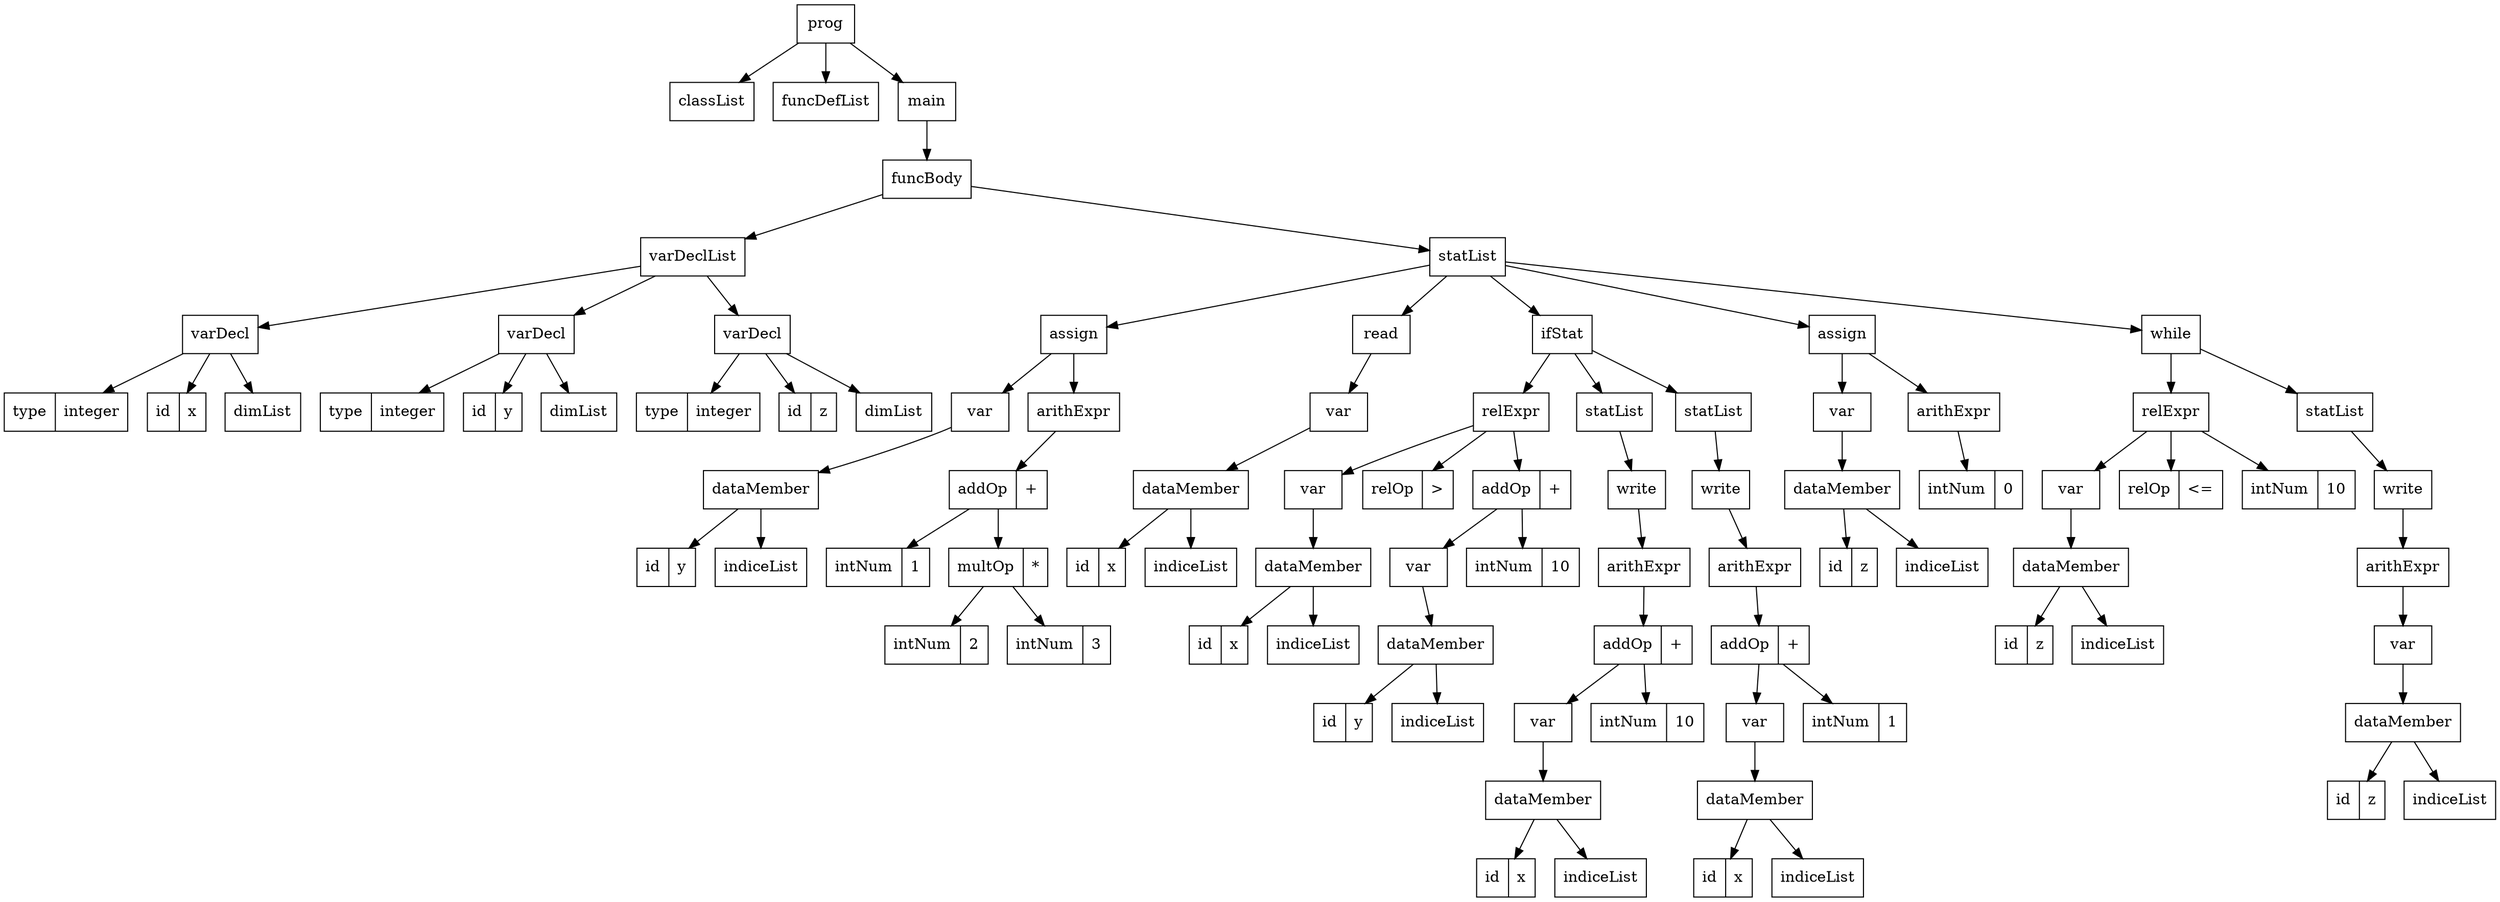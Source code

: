 digraph ast {
node [shape=record];
0[label="prog"]
0 -> 1
1[label="classList"]
0 -> 2
2[label="funcDefList"]
0 -> 3
3[label="main"]
3 -> 4
4[label="funcBody"]
4 -> 5
5[label="varDeclList"]
5 -> 6
6[label="varDecl"]
6 -> 7
7[label="type | integer"]
6 -> 8
8[label="id | x"]
6 -> 9
9[label="dimList"]
5 -> 10
10[label="varDecl"]
10 -> 11
11[label="type | integer"]
10 -> 12
12[label="id | y"]
10 -> 13
13[label="dimList"]
5 -> 14
14[label="varDecl"]
14 -> 15
15[label="type | integer"]
14 -> 16
16[label="id | z"]
14 -> 17
17[label="dimList"]
4 -> 18
18[label="statList"]
18 -> 19
19[label="assign"]
19 -> 20
20[label="var"]
20 -> 21
21[label="dataMember"]
21 -> 22
22[label="id | y"]
21 -> 23
23[label="indiceList"]
19 -> 24
24[label="arithExpr"]
24 -> 25
25[label="addOp | +"]
25 -> 26
26[label="intNum | 1"]
25 -> 27
27[label="multOp | *"]
27 -> 28
28[label="intNum | 2"]
27 -> 29
29[label="intNum | 3"]
18 -> 30
30[label="read"]
30 -> 31
31[label="var"]
31 -> 32
32[label="dataMember"]
32 -> 33
33[label="id | x"]
32 -> 34
34[label="indiceList"]
18 -> 35
35[label="ifStat"]
35 -> 36
36[label="relExpr"]
36 -> 37
37[label="var"]
37 -> 38
38[label="dataMember"]
38 -> 39
39[label="id | x"]
38 -> 40
40[label="indiceList"]
36 -> 41
41[label="relOp | \>"]
36 -> 42
42[label="addOp | +"]
42 -> 43
43[label="var"]
43 -> 44
44[label="dataMember"]
44 -> 45
45[label="id | y"]
44 -> 46
46[label="indiceList"]
42 -> 47
47[label="intNum | 10"]
35 -> 48
48[label="statList"]
48 -> 49
49[label="write"]
49 -> 50
50[label="arithExpr"]
50 -> 51
51[label="addOp | +"]
51 -> 52
52[label="var"]
52 -> 53
53[label="dataMember"]
53 -> 54
54[label="id | x"]
53 -> 55
55[label="indiceList"]
51 -> 56
56[label="intNum | 10"]
35 -> 57
57[label="statList"]
57 -> 58
58[label="write"]
58 -> 59
59[label="arithExpr"]
59 -> 60
60[label="addOp | +"]
60 -> 61
61[label="var"]
61 -> 62
62[label="dataMember"]
62 -> 63
63[label="id | x"]
62 -> 64
64[label="indiceList"]
60 -> 65
65[label="intNum | 1"]
18 -> 66
66[label="assign"]
66 -> 67
67[label="var"]
67 -> 68
68[label="dataMember"]
68 -> 69
69[label="id | z"]
68 -> 70
70[label="indiceList"]
66 -> 71
71[label="arithExpr"]
71 -> 72
72[label="intNum | 0"]
18 -> 73
73[label="while"]
73 -> 74
74[label="relExpr"]
74 -> 75
75[label="var"]
75 -> 76
76[label="dataMember"]
76 -> 77
77[label="id | z"]
76 -> 78
78[label="indiceList"]
74 -> 79
79[label="relOp | \<="]
74 -> 80
80[label="intNum | 10"]
73 -> 81
81[label="statList"]
81 -> 82
82[label="write"]
82 -> 83
83[label="arithExpr"]
83 -> 84
84[label="var"]
84 -> 85
85[label="dataMember"]
85 -> 86
86[label="id | z"]
85 -> 87
87[label="indiceList"]
}